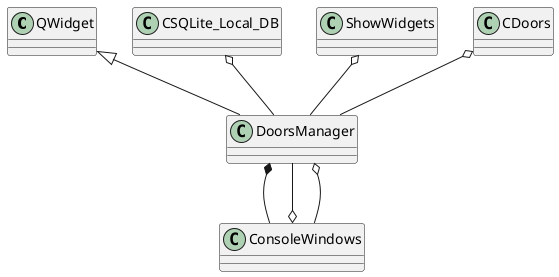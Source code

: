 @startuml


QWidget <|-- DoorsManager

DoorsManager *-- ConsoleWindows
ConsoleWindows o-- DoorsManager
DoorsManager o-- ConsoleWindows

CSQLite_Local_DB o-- DoorsManager
ShowWidgets o-- DoorsManager

CDoors o-- DoorsManager

@enduml
